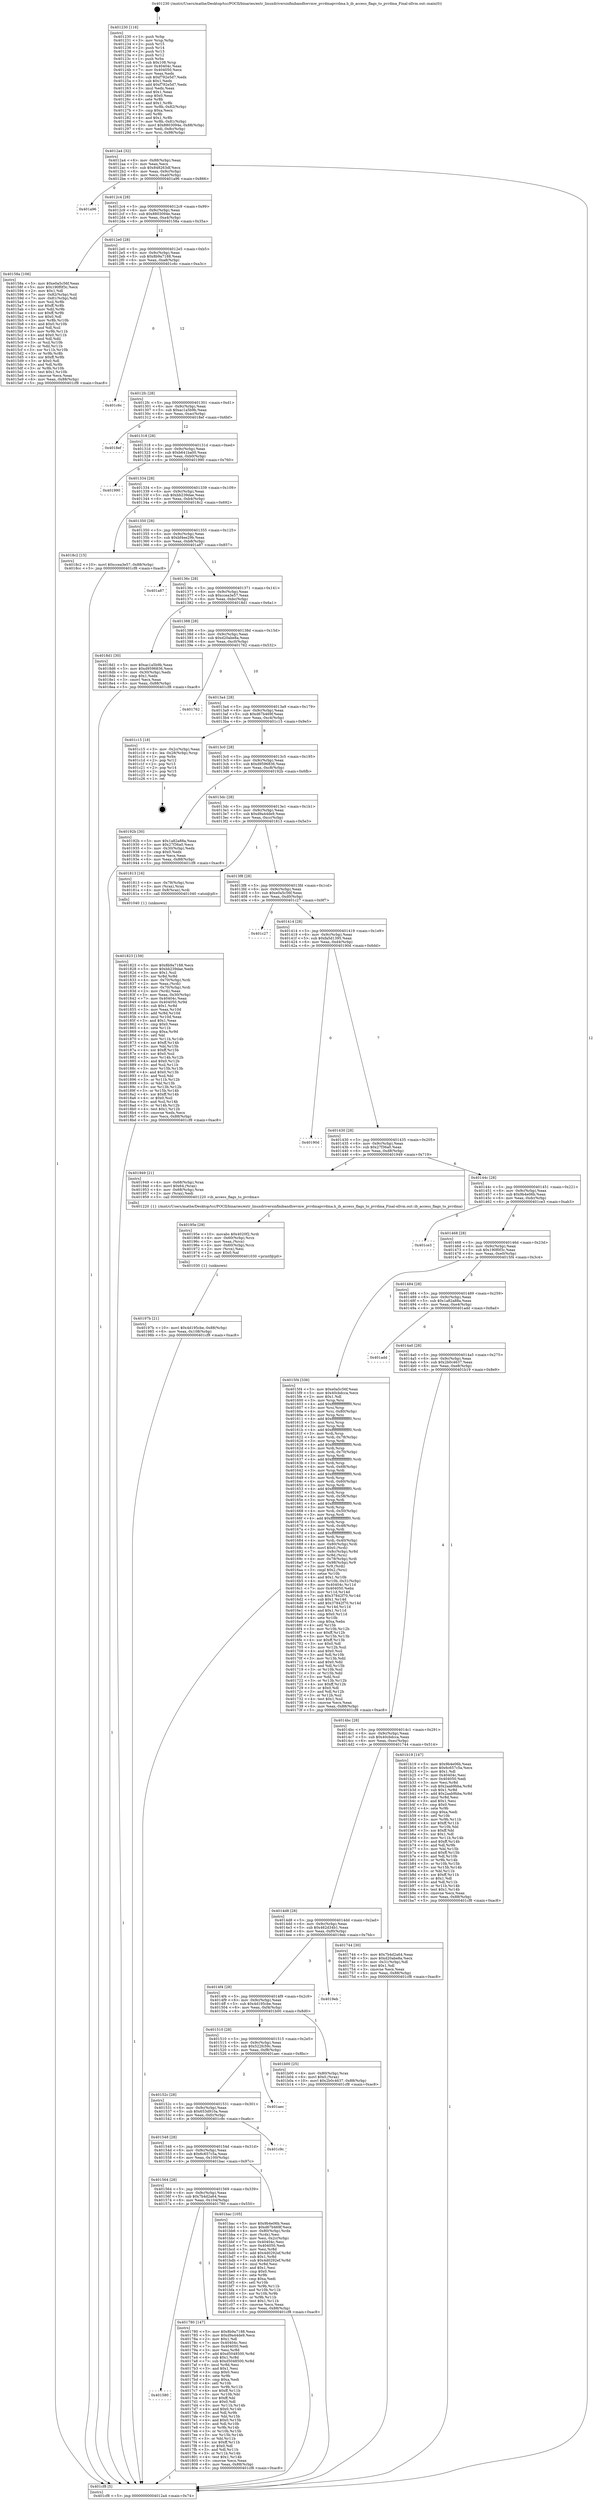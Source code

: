 digraph "0x401230" {
  label = "0x401230 (/mnt/c/Users/mathe/Desktop/tcc/POCII/binaries/extr_linuxdriversinfinibandhwvmw_pvrdmapvrdma.h_ib_access_flags_to_pvrdma_Final-ollvm.out::main(0))"
  labelloc = "t"
  node[shape=record]

  Entry [label="",width=0.3,height=0.3,shape=circle,fillcolor=black,style=filled]
  "0x4012a4" [label="{
     0x4012a4 [32]\l
     | [instrs]\l
     &nbsp;&nbsp;0x4012a4 \<+6\>: mov -0x88(%rbp),%eax\l
     &nbsp;&nbsp;0x4012aa \<+2\>: mov %eax,%ecx\l
     &nbsp;&nbsp;0x4012ac \<+6\>: sub $0x848263df,%ecx\l
     &nbsp;&nbsp;0x4012b2 \<+6\>: mov %eax,-0x9c(%rbp)\l
     &nbsp;&nbsp;0x4012b8 \<+6\>: mov %ecx,-0xa0(%rbp)\l
     &nbsp;&nbsp;0x4012be \<+6\>: je 0000000000401a96 \<main+0x866\>\l
  }"]
  "0x401a96" [label="{
     0x401a96\l
  }", style=dashed]
  "0x4012c4" [label="{
     0x4012c4 [28]\l
     | [instrs]\l
     &nbsp;&nbsp;0x4012c4 \<+5\>: jmp 00000000004012c9 \<main+0x99\>\l
     &nbsp;&nbsp;0x4012c9 \<+6\>: mov -0x9c(%rbp),%eax\l
     &nbsp;&nbsp;0x4012cf \<+5\>: sub $0x8803094e,%eax\l
     &nbsp;&nbsp;0x4012d4 \<+6\>: mov %eax,-0xa4(%rbp)\l
     &nbsp;&nbsp;0x4012da \<+6\>: je 000000000040158a \<main+0x35a\>\l
  }"]
  Exit [label="",width=0.3,height=0.3,shape=circle,fillcolor=black,style=filled,peripheries=2]
  "0x40158a" [label="{
     0x40158a [106]\l
     | [instrs]\l
     &nbsp;&nbsp;0x40158a \<+5\>: mov $0xe0a5c56f,%eax\l
     &nbsp;&nbsp;0x40158f \<+5\>: mov $0x190f0f3c,%ecx\l
     &nbsp;&nbsp;0x401594 \<+2\>: mov $0x1,%dl\l
     &nbsp;&nbsp;0x401596 \<+7\>: mov -0x82(%rbp),%sil\l
     &nbsp;&nbsp;0x40159d \<+7\>: mov -0x81(%rbp),%dil\l
     &nbsp;&nbsp;0x4015a4 \<+3\>: mov %sil,%r8b\l
     &nbsp;&nbsp;0x4015a7 \<+4\>: xor $0xff,%r8b\l
     &nbsp;&nbsp;0x4015ab \<+3\>: mov %dil,%r9b\l
     &nbsp;&nbsp;0x4015ae \<+4\>: xor $0xff,%r9b\l
     &nbsp;&nbsp;0x4015b2 \<+3\>: xor $0x0,%dl\l
     &nbsp;&nbsp;0x4015b5 \<+3\>: mov %r8b,%r10b\l
     &nbsp;&nbsp;0x4015b8 \<+4\>: and $0x0,%r10b\l
     &nbsp;&nbsp;0x4015bc \<+3\>: and %dl,%sil\l
     &nbsp;&nbsp;0x4015bf \<+3\>: mov %r9b,%r11b\l
     &nbsp;&nbsp;0x4015c2 \<+4\>: and $0x0,%r11b\l
     &nbsp;&nbsp;0x4015c6 \<+3\>: and %dl,%dil\l
     &nbsp;&nbsp;0x4015c9 \<+3\>: or %sil,%r10b\l
     &nbsp;&nbsp;0x4015cc \<+3\>: or %dil,%r11b\l
     &nbsp;&nbsp;0x4015cf \<+3\>: xor %r11b,%r10b\l
     &nbsp;&nbsp;0x4015d2 \<+3\>: or %r9b,%r8b\l
     &nbsp;&nbsp;0x4015d5 \<+4\>: xor $0xff,%r8b\l
     &nbsp;&nbsp;0x4015d9 \<+3\>: or $0x0,%dl\l
     &nbsp;&nbsp;0x4015dc \<+3\>: and %dl,%r8b\l
     &nbsp;&nbsp;0x4015df \<+3\>: or %r8b,%r10b\l
     &nbsp;&nbsp;0x4015e2 \<+4\>: test $0x1,%r10b\l
     &nbsp;&nbsp;0x4015e6 \<+3\>: cmovne %ecx,%eax\l
     &nbsp;&nbsp;0x4015e9 \<+6\>: mov %eax,-0x88(%rbp)\l
     &nbsp;&nbsp;0x4015ef \<+5\>: jmp 0000000000401cf8 \<main+0xac8\>\l
  }"]
  "0x4012e0" [label="{
     0x4012e0 [28]\l
     | [instrs]\l
     &nbsp;&nbsp;0x4012e0 \<+5\>: jmp 00000000004012e5 \<main+0xb5\>\l
     &nbsp;&nbsp;0x4012e5 \<+6\>: mov -0x9c(%rbp),%eax\l
     &nbsp;&nbsp;0x4012eb \<+5\>: sub $0x8b9a7188,%eax\l
     &nbsp;&nbsp;0x4012f0 \<+6\>: mov %eax,-0xa8(%rbp)\l
     &nbsp;&nbsp;0x4012f6 \<+6\>: je 0000000000401c6c \<main+0xa3c\>\l
  }"]
  "0x401cf8" [label="{
     0x401cf8 [5]\l
     | [instrs]\l
     &nbsp;&nbsp;0x401cf8 \<+5\>: jmp 00000000004012a4 \<main+0x74\>\l
  }"]
  "0x401230" [label="{
     0x401230 [116]\l
     | [instrs]\l
     &nbsp;&nbsp;0x401230 \<+1\>: push %rbp\l
     &nbsp;&nbsp;0x401231 \<+3\>: mov %rsp,%rbp\l
     &nbsp;&nbsp;0x401234 \<+2\>: push %r15\l
     &nbsp;&nbsp;0x401236 \<+2\>: push %r14\l
     &nbsp;&nbsp;0x401238 \<+2\>: push %r13\l
     &nbsp;&nbsp;0x40123a \<+2\>: push %r12\l
     &nbsp;&nbsp;0x40123c \<+1\>: push %rbx\l
     &nbsp;&nbsp;0x40123d \<+7\>: sub $0x108,%rsp\l
     &nbsp;&nbsp;0x401244 \<+7\>: mov 0x40404c,%eax\l
     &nbsp;&nbsp;0x40124b \<+7\>: mov 0x404050,%ecx\l
     &nbsp;&nbsp;0x401252 \<+2\>: mov %eax,%edx\l
     &nbsp;&nbsp;0x401254 \<+6\>: sub $0xf792e5d7,%edx\l
     &nbsp;&nbsp;0x40125a \<+3\>: sub $0x1,%edx\l
     &nbsp;&nbsp;0x40125d \<+6\>: add $0xf792e5d7,%edx\l
     &nbsp;&nbsp;0x401263 \<+3\>: imul %edx,%eax\l
     &nbsp;&nbsp;0x401266 \<+3\>: and $0x1,%eax\l
     &nbsp;&nbsp;0x401269 \<+3\>: cmp $0x0,%eax\l
     &nbsp;&nbsp;0x40126c \<+4\>: sete %r8b\l
     &nbsp;&nbsp;0x401270 \<+4\>: and $0x1,%r8b\l
     &nbsp;&nbsp;0x401274 \<+7\>: mov %r8b,-0x82(%rbp)\l
     &nbsp;&nbsp;0x40127b \<+3\>: cmp $0xa,%ecx\l
     &nbsp;&nbsp;0x40127e \<+4\>: setl %r8b\l
     &nbsp;&nbsp;0x401282 \<+4\>: and $0x1,%r8b\l
     &nbsp;&nbsp;0x401286 \<+7\>: mov %r8b,-0x81(%rbp)\l
     &nbsp;&nbsp;0x40128d \<+10\>: movl $0x8803094e,-0x88(%rbp)\l
     &nbsp;&nbsp;0x401297 \<+6\>: mov %edi,-0x8c(%rbp)\l
     &nbsp;&nbsp;0x40129d \<+7\>: mov %rsi,-0x98(%rbp)\l
  }"]
  "0x40197b" [label="{
     0x40197b [21]\l
     | [instrs]\l
     &nbsp;&nbsp;0x40197b \<+10\>: movl $0x4d195cbe,-0x88(%rbp)\l
     &nbsp;&nbsp;0x401985 \<+6\>: mov %eax,-0x108(%rbp)\l
     &nbsp;&nbsp;0x40198b \<+5\>: jmp 0000000000401cf8 \<main+0xac8\>\l
  }"]
  "0x401c6c" [label="{
     0x401c6c\l
  }", style=dashed]
  "0x4012fc" [label="{
     0x4012fc [28]\l
     | [instrs]\l
     &nbsp;&nbsp;0x4012fc \<+5\>: jmp 0000000000401301 \<main+0xd1\>\l
     &nbsp;&nbsp;0x401301 \<+6\>: mov -0x9c(%rbp),%eax\l
     &nbsp;&nbsp;0x401307 \<+5\>: sub $0xac1a5b9b,%eax\l
     &nbsp;&nbsp;0x40130c \<+6\>: mov %eax,-0xac(%rbp)\l
     &nbsp;&nbsp;0x401312 \<+6\>: je 00000000004018ef \<main+0x6bf\>\l
  }"]
  "0x40195e" [label="{
     0x40195e [29]\l
     | [instrs]\l
     &nbsp;&nbsp;0x40195e \<+10\>: movabs $0x4020f2,%rdi\l
     &nbsp;&nbsp;0x401968 \<+4\>: mov -0x60(%rbp),%rcx\l
     &nbsp;&nbsp;0x40196c \<+2\>: mov %eax,(%rcx)\l
     &nbsp;&nbsp;0x40196e \<+4\>: mov -0x60(%rbp),%rcx\l
     &nbsp;&nbsp;0x401972 \<+2\>: mov (%rcx),%esi\l
     &nbsp;&nbsp;0x401974 \<+2\>: mov $0x0,%al\l
     &nbsp;&nbsp;0x401976 \<+5\>: call 0000000000401030 \<printf@plt\>\l
     | [calls]\l
     &nbsp;&nbsp;0x401030 \{1\} (unknown)\l
  }"]
  "0x4018ef" [label="{
     0x4018ef\l
  }", style=dashed]
  "0x401318" [label="{
     0x401318 [28]\l
     | [instrs]\l
     &nbsp;&nbsp;0x401318 \<+5\>: jmp 000000000040131d \<main+0xed\>\l
     &nbsp;&nbsp;0x40131d \<+6\>: mov -0x9c(%rbp),%eax\l
     &nbsp;&nbsp;0x401323 \<+5\>: sub $0xb641ba00,%eax\l
     &nbsp;&nbsp;0x401328 \<+6\>: mov %eax,-0xb0(%rbp)\l
     &nbsp;&nbsp;0x40132e \<+6\>: je 0000000000401990 \<main+0x760\>\l
  }"]
  "0x401823" [label="{
     0x401823 [159]\l
     | [instrs]\l
     &nbsp;&nbsp;0x401823 \<+5\>: mov $0x8b9a7188,%ecx\l
     &nbsp;&nbsp;0x401828 \<+5\>: mov $0xbb239dae,%edx\l
     &nbsp;&nbsp;0x40182d \<+3\>: mov $0x1,%sil\l
     &nbsp;&nbsp;0x401830 \<+3\>: xor %r8d,%r8d\l
     &nbsp;&nbsp;0x401833 \<+4\>: mov -0x70(%rbp),%rdi\l
     &nbsp;&nbsp;0x401837 \<+2\>: mov %eax,(%rdi)\l
     &nbsp;&nbsp;0x401839 \<+4\>: mov -0x70(%rbp),%rdi\l
     &nbsp;&nbsp;0x40183d \<+2\>: mov (%rdi),%eax\l
     &nbsp;&nbsp;0x40183f \<+3\>: mov %eax,-0x30(%rbp)\l
     &nbsp;&nbsp;0x401842 \<+7\>: mov 0x40404c,%eax\l
     &nbsp;&nbsp;0x401849 \<+8\>: mov 0x404050,%r9d\l
     &nbsp;&nbsp;0x401851 \<+4\>: sub $0x1,%r8d\l
     &nbsp;&nbsp;0x401855 \<+3\>: mov %eax,%r10d\l
     &nbsp;&nbsp;0x401858 \<+3\>: add %r8d,%r10d\l
     &nbsp;&nbsp;0x40185b \<+4\>: imul %r10d,%eax\l
     &nbsp;&nbsp;0x40185f \<+3\>: and $0x1,%eax\l
     &nbsp;&nbsp;0x401862 \<+3\>: cmp $0x0,%eax\l
     &nbsp;&nbsp;0x401865 \<+4\>: sete %r11b\l
     &nbsp;&nbsp;0x401869 \<+4\>: cmp $0xa,%r9d\l
     &nbsp;&nbsp;0x40186d \<+3\>: setl %bl\l
     &nbsp;&nbsp;0x401870 \<+3\>: mov %r11b,%r14b\l
     &nbsp;&nbsp;0x401873 \<+4\>: xor $0xff,%r14b\l
     &nbsp;&nbsp;0x401877 \<+3\>: mov %bl,%r15b\l
     &nbsp;&nbsp;0x40187a \<+4\>: xor $0xff,%r15b\l
     &nbsp;&nbsp;0x40187e \<+4\>: xor $0x0,%sil\l
     &nbsp;&nbsp;0x401882 \<+3\>: mov %r14b,%r12b\l
     &nbsp;&nbsp;0x401885 \<+4\>: and $0x0,%r12b\l
     &nbsp;&nbsp;0x401889 \<+3\>: and %sil,%r11b\l
     &nbsp;&nbsp;0x40188c \<+3\>: mov %r15b,%r13b\l
     &nbsp;&nbsp;0x40188f \<+4\>: and $0x0,%r13b\l
     &nbsp;&nbsp;0x401893 \<+3\>: and %sil,%bl\l
     &nbsp;&nbsp;0x401896 \<+3\>: or %r11b,%r12b\l
     &nbsp;&nbsp;0x401899 \<+3\>: or %bl,%r13b\l
     &nbsp;&nbsp;0x40189c \<+3\>: xor %r13b,%r12b\l
     &nbsp;&nbsp;0x40189f \<+3\>: or %r15b,%r14b\l
     &nbsp;&nbsp;0x4018a2 \<+4\>: xor $0xff,%r14b\l
     &nbsp;&nbsp;0x4018a6 \<+4\>: or $0x0,%sil\l
     &nbsp;&nbsp;0x4018aa \<+3\>: and %sil,%r14b\l
     &nbsp;&nbsp;0x4018ad \<+3\>: or %r14b,%r12b\l
     &nbsp;&nbsp;0x4018b0 \<+4\>: test $0x1,%r12b\l
     &nbsp;&nbsp;0x4018b4 \<+3\>: cmovne %edx,%ecx\l
     &nbsp;&nbsp;0x4018b7 \<+6\>: mov %ecx,-0x88(%rbp)\l
     &nbsp;&nbsp;0x4018bd \<+5\>: jmp 0000000000401cf8 \<main+0xac8\>\l
  }"]
  "0x401990" [label="{
     0x401990\l
  }", style=dashed]
  "0x401334" [label="{
     0x401334 [28]\l
     | [instrs]\l
     &nbsp;&nbsp;0x401334 \<+5\>: jmp 0000000000401339 \<main+0x109\>\l
     &nbsp;&nbsp;0x401339 \<+6\>: mov -0x9c(%rbp),%eax\l
     &nbsp;&nbsp;0x40133f \<+5\>: sub $0xbb239dae,%eax\l
     &nbsp;&nbsp;0x401344 \<+6\>: mov %eax,-0xb4(%rbp)\l
     &nbsp;&nbsp;0x40134a \<+6\>: je 00000000004018c2 \<main+0x692\>\l
  }"]
  "0x401580" [label="{
     0x401580\l
  }", style=dashed]
  "0x4018c2" [label="{
     0x4018c2 [15]\l
     | [instrs]\l
     &nbsp;&nbsp;0x4018c2 \<+10\>: movl $0xccea3e57,-0x88(%rbp)\l
     &nbsp;&nbsp;0x4018cc \<+5\>: jmp 0000000000401cf8 \<main+0xac8\>\l
  }"]
  "0x401350" [label="{
     0x401350 [28]\l
     | [instrs]\l
     &nbsp;&nbsp;0x401350 \<+5\>: jmp 0000000000401355 \<main+0x125\>\l
     &nbsp;&nbsp;0x401355 \<+6\>: mov -0x9c(%rbp),%eax\l
     &nbsp;&nbsp;0x40135b \<+5\>: sub $0xbf4ee29b,%eax\l
     &nbsp;&nbsp;0x401360 \<+6\>: mov %eax,-0xb8(%rbp)\l
     &nbsp;&nbsp;0x401366 \<+6\>: je 0000000000401a87 \<main+0x857\>\l
  }"]
  "0x401780" [label="{
     0x401780 [147]\l
     | [instrs]\l
     &nbsp;&nbsp;0x401780 \<+5\>: mov $0x8b9a7188,%eax\l
     &nbsp;&nbsp;0x401785 \<+5\>: mov $0xd9a44de9,%ecx\l
     &nbsp;&nbsp;0x40178a \<+2\>: mov $0x1,%dl\l
     &nbsp;&nbsp;0x40178c \<+7\>: mov 0x40404c,%esi\l
     &nbsp;&nbsp;0x401793 \<+7\>: mov 0x404050,%edi\l
     &nbsp;&nbsp;0x40179a \<+3\>: mov %esi,%r8d\l
     &nbsp;&nbsp;0x40179d \<+7\>: add $0xd5048500,%r8d\l
     &nbsp;&nbsp;0x4017a4 \<+4\>: sub $0x1,%r8d\l
     &nbsp;&nbsp;0x4017a8 \<+7\>: sub $0xd5048500,%r8d\l
     &nbsp;&nbsp;0x4017af \<+4\>: imul %r8d,%esi\l
     &nbsp;&nbsp;0x4017b3 \<+3\>: and $0x1,%esi\l
     &nbsp;&nbsp;0x4017b6 \<+3\>: cmp $0x0,%esi\l
     &nbsp;&nbsp;0x4017b9 \<+4\>: sete %r9b\l
     &nbsp;&nbsp;0x4017bd \<+3\>: cmp $0xa,%edi\l
     &nbsp;&nbsp;0x4017c0 \<+4\>: setl %r10b\l
     &nbsp;&nbsp;0x4017c4 \<+3\>: mov %r9b,%r11b\l
     &nbsp;&nbsp;0x4017c7 \<+4\>: xor $0xff,%r11b\l
     &nbsp;&nbsp;0x4017cb \<+3\>: mov %r10b,%bl\l
     &nbsp;&nbsp;0x4017ce \<+3\>: xor $0xff,%bl\l
     &nbsp;&nbsp;0x4017d1 \<+3\>: xor $0x0,%dl\l
     &nbsp;&nbsp;0x4017d4 \<+3\>: mov %r11b,%r14b\l
     &nbsp;&nbsp;0x4017d7 \<+4\>: and $0x0,%r14b\l
     &nbsp;&nbsp;0x4017db \<+3\>: and %dl,%r9b\l
     &nbsp;&nbsp;0x4017de \<+3\>: mov %bl,%r15b\l
     &nbsp;&nbsp;0x4017e1 \<+4\>: and $0x0,%r15b\l
     &nbsp;&nbsp;0x4017e5 \<+3\>: and %dl,%r10b\l
     &nbsp;&nbsp;0x4017e8 \<+3\>: or %r9b,%r14b\l
     &nbsp;&nbsp;0x4017eb \<+3\>: or %r10b,%r15b\l
     &nbsp;&nbsp;0x4017ee \<+3\>: xor %r15b,%r14b\l
     &nbsp;&nbsp;0x4017f1 \<+3\>: or %bl,%r11b\l
     &nbsp;&nbsp;0x4017f4 \<+4\>: xor $0xff,%r11b\l
     &nbsp;&nbsp;0x4017f8 \<+3\>: or $0x0,%dl\l
     &nbsp;&nbsp;0x4017fb \<+3\>: and %dl,%r11b\l
     &nbsp;&nbsp;0x4017fe \<+3\>: or %r11b,%r14b\l
     &nbsp;&nbsp;0x401801 \<+4\>: test $0x1,%r14b\l
     &nbsp;&nbsp;0x401805 \<+3\>: cmovne %ecx,%eax\l
     &nbsp;&nbsp;0x401808 \<+6\>: mov %eax,-0x88(%rbp)\l
     &nbsp;&nbsp;0x40180e \<+5\>: jmp 0000000000401cf8 \<main+0xac8\>\l
  }"]
  "0x401a87" [label="{
     0x401a87\l
  }", style=dashed]
  "0x40136c" [label="{
     0x40136c [28]\l
     | [instrs]\l
     &nbsp;&nbsp;0x40136c \<+5\>: jmp 0000000000401371 \<main+0x141\>\l
     &nbsp;&nbsp;0x401371 \<+6\>: mov -0x9c(%rbp),%eax\l
     &nbsp;&nbsp;0x401377 \<+5\>: sub $0xccea3e57,%eax\l
     &nbsp;&nbsp;0x40137c \<+6\>: mov %eax,-0xbc(%rbp)\l
     &nbsp;&nbsp;0x401382 \<+6\>: je 00000000004018d1 \<main+0x6a1\>\l
  }"]
  "0x401564" [label="{
     0x401564 [28]\l
     | [instrs]\l
     &nbsp;&nbsp;0x401564 \<+5\>: jmp 0000000000401569 \<main+0x339\>\l
     &nbsp;&nbsp;0x401569 \<+6\>: mov -0x9c(%rbp),%eax\l
     &nbsp;&nbsp;0x40156f \<+5\>: sub $0x7b4d2a64,%eax\l
     &nbsp;&nbsp;0x401574 \<+6\>: mov %eax,-0x104(%rbp)\l
     &nbsp;&nbsp;0x40157a \<+6\>: je 0000000000401780 \<main+0x550\>\l
  }"]
  "0x4018d1" [label="{
     0x4018d1 [30]\l
     | [instrs]\l
     &nbsp;&nbsp;0x4018d1 \<+5\>: mov $0xac1a5b9b,%eax\l
     &nbsp;&nbsp;0x4018d6 \<+5\>: mov $0xd9596836,%ecx\l
     &nbsp;&nbsp;0x4018db \<+3\>: mov -0x30(%rbp),%edx\l
     &nbsp;&nbsp;0x4018de \<+3\>: cmp $0x1,%edx\l
     &nbsp;&nbsp;0x4018e1 \<+3\>: cmovl %ecx,%eax\l
     &nbsp;&nbsp;0x4018e4 \<+6\>: mov %eax,-0x88(%rbp)\l
     &nbsp;&nbsp;0x4018ea \<+5\>: jmp 0000000000401cf8 \<main+0xac8\>\l
  }"]
  "0x401388" [label="{
     0x401388 [28]\l
     | [instrs]\l
     &nbsp;&nbsp;0x401388 \<+5\>: jmp 000000000040138d \<main+0x15d\>\l
     &nbsp;&nbsp;0x40138d \<+6\>: mov -0x9c(%rbp),%eax\l
     &nbsp;&nbsp;0x401393 \<+5\>: sub $0xd20abe8a,%eax\l
     &nbsp;&nbsp;0x401398 \<+6\>: mov %eax,-0xc0(%rbp)\l
     &nbsp;&nbsp;0x40139e \<+6\>: je 0000000000401762 \<main+0x532\>\l
  }"]
  "0x401bac" [label="{
     0x401bac [105]\l
     | [instrs]\l
     &nbsp;&nbsp;0x401bac \<+5\>: mov $0x9b4e06b,%eax\l
     &nbsp;&nbsp;0x401bb1 \<+5\>: mov $0xd67b469f,%ecx\l
     &nbsp;&nbsp;0x401bb6 \<+4\>: mov -0x80(%rbp),%rdx\l
     &nbsp;&nbsp;0x401bba \<+2\>: mov (%rdx),%esi\l
     &nbsp;&nbsp;0x401bbc \<+3\>: mov %esi,-0x2c(%rbp)\l
     &nbsp;&nbsp;0x401bbf \<+7\>: mov 0x40404c,%esi\l
     &nbsp;&nbsp;0x401bc6 \<+7\>: mov 0x404050,%edi\l
     &nbsp;&nbsp;0x401bcd \<+3\>: mov %esi,%r8d\l
     &nbsp;&nbsp;0x401bd0 \<+7\>: add $0x4d0292ef,%r8d\l
     &nbsp;&nbsp;0x401bd7 \<+4\>: sub $0x1,%r8d\l
     &nbsp;&nbsp;0x401bdb \<+7\>: sub $0x4d0292ef,%r8d\l
     &nbsp;&nbsp;0x401be2 \<+4\>: imul %r8d,%esi\l
     &nbsp;&nbsp;0x401be6 \<+3\>: and $0x1,%esi\l
     &nbsp;&nbsp;0x401be9 \<+3\>: cmp $0x0,%esi\l
     &nbsp;&nbsp;0x401bec \<+4\>: sete %r9b\l
     &nbsp;&nbsp;0x401bf0 \<+3\>: cmp $0xa,%edi\l
     &nbsp;&nbsp;0x401bf3 \<+4\>: setl %r10b\l
     &nbsp;&nbsp;0x401bf7 \<+3\>: mov %r9b,%r11b\l
     &nbsp;&nbsp;0x401bfa \<+3\>: and %r10b,%r11b\l
     &nbsp;&nbsp;0x401bfd \<+3\>: xor %r10b,%r9b\l
     &nbsp;&nbsp;0x401c00 \<+3\>: or %r9b,%r11b\l
     &nbsp;&nbsp;0x401c03 \<+4\>: test $0x1,%r11b\l
     &nbsp;&nbsp;0x401c07 \<+3\>: cmovne %ecx,%eax\l
     &nbsp;&nbsp;0x401c0a \<+6\>: mov %eax,-0x88(%rbp)\l
     &nbsp;&nbsp;0x401c10 \<+5\>: jmp 0000000000401cf8 \<main+0xac8\>\l
  }"]
  "0x401762" [label="{
     0x401762\l
  }", style=dashed]
  "0x4013a4" [label="{
     0x4013a4 [28]\l
     | [instrs]\l
     &nbsp;&nbsp;0x4013a4 \<+5\>: jmp 00000000004013a9 \<main+0x179\>\l
     &nbsp;&nbsp;0x4013a9 \<+6\>: mov -0x9c(%rbp),%eax\l
     &nbsp;&nbsp;0x4013af \<+5\>: sub $0xd67b469f,%eax\l
     &nbsp;&nbsp;0x4013b4 \<+6\>: mov %eax,-0xc4(%rbp)\l
     &nbsp;&nbsp;0x4013ba \<+6\>: je 0000000000401c15 \<main+0x9e5\>\l
  }"]
  "0x401548" [label="{
     0x401548 [28]\l
     | [instrs]\l
     &nbsp;&nbsp;0x401548 \<+5\>: jmp 000000000040154d \<main+0x31d\>\l
     &nbsp;&nbsp;0x40154d \<+6\>: mov -0x9c(%rbp),%eax\l
     &nbsp;&nbsp;0x401553 \<+5\>: sub $0x6c657c5a,%eax\l
     &nbsp;&nbsp;0x401558 \<+6\>: mov %eax,-0x100(%rbp)\l
     &nbsp;&nbsp;0x40155e \<+6\>: je 0000000000401bac \<main+0x97c\>\l
  }"]
  "0x401c15" [label="{
     0x401c15 [18]\l
     | [instrs]\l
     &nbsp;&nbsp;0x401c15 \<+3\>: mov -0x2c(%rbp),%eax\l
     &nbsp;&nbsp;0x401c18 \<+4\>: lea -0x28(%rbp),%rsp\l
     &nbsp;&nbsp;0x401c1c \<+1\>: pop %rbx\l
     &nbsp;&nbsp;0x401c1d \<+2\>: pop %r12\l
     &nbsp;&nbsp;0x401c1f \<+2\>: pop %r13\l
     &nbsp;&nbsp;0x401c21 \<+2\>: pop %r14\l
     &nbsp;&nbsp;0x401c23 \<+2\>: pop %r15\l
     &nbsp;&nbsp;0x401c25 \<+1\>: pop %rbp\l
     &nbsp;&nbsp;0x401c26 \<+1\>: ret\l
  }"]
  "0x4013c0" [label="{
     0x4013c0 [28]\l
     | [instrs]\l
     &nbsp;&nbsp;0x4013c0 \<+5\>: jmp 00000000004013c5 \<main+0x195\>\l
     &nbsp;&nbsp;0x4013c5 \<+6\>: mov -0x9c(%rbp),%eax\l
     &nbsp;&nbsp;0x4013cb \<+5\>: sub $0xd9596836,%eax\l
     &nbsp;&nbsp;0x4013d0 \<+6\>: mov %eax,-0xc8(%rbp)\l
     &nbsp;&nbsp;0x4013d6 \<+6\>: je 000000000040192b \<main+0x6fb\>\l
  }"]
  "0x401c9c" [label="{
     0x401c9c\l
  }", style=dashed]
  "0x40192b" [label="{
     0x40192b [30]\l
     | [instrs]\l
     &nbsp;&nbsp;0x40192b \<+5\>: mov $0x1a82a88a,%eax\l
     &nbsp;&nbsp;0x401930 \<+5\>: mov $0x27f36a0,%ecx\l
     &nbsp;&nbsp;0x401935 \<+3\>: mov -0x30(%rbp),%edx\l
     &nbsp;&nbsp;0x401938 \<+3\>: cmp $0x0,%edx\l
     &nbsp;&nbsp;0x40193b \<+3\>: cmove %ecx,%eax\l
     &nbsp;&nbsp;0x40193e \<+6\>: mov %eax,-0x88(%rbp)\l
     &nbsp;&nbsp;0x401944 \<+5\>: jmp 0000000000401cf8 \<main+0xac8\>\l
  }"]
  "0x4013dc" [label="{
     0x4013dc [28]\l
     | [instrs]\l
     &nbsp;&nbsp;0x4013dc \<+5\>: jmp 00000000004013e1 \<main+0x1b1\>\l
     &nbsp;&nbsp;0x4013e1 \<+6\>: mov -0x9c(%rbp),%eax\l
     &nbsp;&nbsp;0x4013e7 \<+5\>: sub $0xd9a44de9,%eax\l
     &nbsp;&nbsp;0x4013ec \<+6\>: mov %eax,-0xcc(%rbp)\l
     &nbsp;&nbsp;0x4013f2 \<+6\>: je 0000000000401813 \<main+0x5e3\>\l
  }"]
  "0x40152c" [label="{
     0x40152c [28]\l
     | [instrs]\l
     &nbsp;&nbsp;0x40152c \<+5\>: jmp 0000000000401531 \<main+0x301\>\l
     &nbsp;&nbsp;0x401531 \<+6\>: mov -0x9c(%rbp),%eax\l
     &nbsp;&nbsp;0x401537 \<+5\>: sub $0x653d910a,%eax\l
     &nbsp;&nbsp;0x40153c \<+6\>: mov %eax,-0xfc(%rbp)\l
     &nbsp;&nbsp;0x401542 \<+6\>: je 0000000000401c9c \<main+0xa6c\>\l
  }"]
  "0x401813" [label="{
     0x401813 [16]\l
     | [instrs]\l
     &nbsp;&nbsp;0x401813 \<+4\>: mov -0x78(%rbp),%rax\l
     &nbsp;&nbsp;0x401817 \<+3\>: mov (%rax),%rax\l
     &nbsp;&nbsp;0x40181a \<+4\>: mov 0x8(%rax),%rdi\l
     &nbsp;&nbsp;0x40181e \<+5\>: call 0000000000401040 \<atoi@plt\>\l
     | [calls]\l
     &nbsp;&nbsp;0x401040 \{1\} (unknown)\l
  }"]
  "0x4013f8" [label="{
     0x4013f8 [28]\l
     | [instrs]\l
     &nbsp;&nbsp;0x4013f8 \<+5\>: jmp 00000000004013fd \<main+0x1cd\>\l
     &nbsp;&nbsp;0x4013fd \<+6\>: mov -0x9c(%rbp),%eax\l
     &nbsp;&nbsp;0x401403 \<+5\>: sub $0xe0a5c56f,%eax\l
     &nbsp;&nbsp;0x401408 \<+6\>: mov %eax,-0xd0(%rbp)\l
     &nbsp;&nbsp;0x40140e \<+6\>: je 0000000000401c27 \<main+0x9f7\>\l
  }"]
  "0x401aec" [label="{
     0x401aec\l
  }", style=dashed]
  "0x401c27" [label="{
     0x401c27\l
  }", style=dashed]
  "0x401414" [label="{
     0x401414 [28]\l
     | [instrs]\l
     &nbsp;&nbsp;0x401414 \<+5\>: jmp 0000000000401419 \<main+0x1e9\>\l
     &nbsp;&nbsp;0x401419 \<+6\>: mov -0x9c(%rbp),%eax\l
     &nbsp;&nbsp;0x40141f \<+5\>: sub $0xfa5d1395,%eax\l
     &nbsp;&nbsp;0x401424 \<+6\>: mov %eax,-0xd4(%rbp)\l
     &nbsp;&nbsp;0x40142a \<+6\>: je 000000000040190d \<main+0x6dd\>\l
  }"]
  "0x401510" [label="{
     0x401510 [28]\l
     | [instrs]\l
     &nbsp;&nbsp;0x401510 \<+5\>: jmp 0000000000401515 \<main+0x2e5\>\l
     &nbsp;&nbsp;0x401515 \<+6\>: mov -0x9c(%rbp),%eax\l
     &nbsp;&nbsp;0x40151b \<+5\>: sub $0x522fc59c,%eax\l
     &nbsp;&nbsp;0x401520 \<+6\>: mov %eax,-0xf8(%rbp)\l
     &nbsp;&nbsp;0x401526 \<+6\>: je 0000000000401aec \<main+0x8bc\>\l
  }"]
  "0x40190d" [label="{
     0x40190d\l
  }", style=dashed]
  "0x401430" [label="{
     0x401430 [28]\l
     | [instrs]\l
     &nbsp;&nbsp;0x401430 \<+5\>: jmp 0000000000401435 \<main+0x205\>\l
     &nbsp;&nbsp;0x401435 \<+6\>: mov -0x9c(%rbp),%eax\l
     &nbsp;&nbsp;0x40143b \<+5\>: sub $0x27f36a0,%eax\l
     &nbsp;&nbsp;0x401440 \<+6\>: mov %eax,-0xd8(%rbp)\l
     &nbsp;&nbsp;0x401446 \<+6\>: je 0000000000401949 \<main+0x719\>\l
  }"]
  "0x401b00" [label="{
     0x401b00 [25]\l
     | [instrs]\l
     &nbsp;&nbsp;0x401b00 \<+4\>: mov -0x80(%rbp),%rax\l
     &nbsp;&nbsp;0x401b04 \<+6\>: movl $0x0,(%rax)\l
     &nbsp;&nbsp;0x401b0a \<+10\>: movl $0x2b0c4637,-0x88(%rbp)\l
     &nbsp;&nbsp;0x401b14 \<+5\>: jmp 0000000000401cf8 \<main+0xac8\>\l
  }"]
  "0x401949" [label="{
     0x401949 [21]\l
     | [instrs]\l
     &nbsp;&nbsp;0x401949 \<+4\>: mov -0x68(%rbp),%rax\l
     &nbsp;&nbsp;0x40194d \<+6\>: movl $0x64,(%rax)\l
     &nbsp;&nbsp;0x401953 \<+4\>: mov -0x68(%rbp),%rax\l
     &nbsp;&nbsp;0x401957 \<+2\>: mov (%rax),%edi\l
     &nbsp;&nbsp;0x401959 \<+5\>: call 0000000000401220 \<ib_access_flags_to_pvrdma\>\l
     | [calls]\l
     &nbsp;&nbsp;0x401220 \{1\} (/mnt/c/Users/mathe/Desktop/tcc/POCII/binaries/extr_linuxdriversinfinibandhwvmw_pvrdmapvrdma.h_ib_access_flags_to_pvrdma_Final-ollvm.out::ib_access_flags_to_pvrdma)\l
  }"]
  "0x40144c" [label="{
     0x40144c [28]\l
     | [instrs]\l
     &nbsp;&nbsp;0x40144c \<+5\>: jmp 0000000000401451 \<main+0x221\>\l
     &nbsp;&nbsp;0x401451 \<+6\>: mov -0x9c(%rbp),%eax\l
     &nbsp;&nbsp;0x401457 \<+5\>: sub $0x9b4e06b,%eax\l
     &nbsp;&nbsp;0x40145c \<+6\>: mov %eax,-0xdc(%rbp)\l
     &nbsp;&nbsp;0x401462 \<+6\>: je 0000000000401ce3 \<main+0xab3\>\l
  }"]
  "0x4014f4" [label="{
     0x4014f4 [28]\l
     | [instrs]\l
     &nbsp;&nbsp;0x4014f4 \<+5\>: jmp 00000000004014f9 \<main+0x2c9\>\l
     &nbsp;&nbsp;0x4014f9 \<+6\>: mov -0x9c(%rbp),%eax\l
     &nbsp;&nbsp;0x4014ff \<+5\>: sub $0x4d195cbe,%eax\l
     &nbsp;&nbsp;0x401504 \<+6\>: mov %eax,-0xf4(%rbp)\l
     &nbsp;&nbsp;0x40150a \<+6\>: je 0000000000401b00 \<main+0x8d0\>\l
  }"]
  "0x401ce3" [label="{
     0x401ce3\l
  }", style=dashed]
  "0x401468" [label="{
     0x401468 [28]\l
     | [instrs]\l
     &nbsp;&nbsp;0x401468 \<+5\>: jmp 000000000040146d \<main+0x23d\>\l
     &nbsp;&nbsp;0x40146d \<+6\>: mov -0x9c(%rbp),%eax\l
     &nbsp;&nbsp;0x401473 \<+5\>: sub $0x190f0f3c,%eax\l
     &nbsp;&nbsp;0x401478 \<+6\>: mov %eax,-0xe0(%rbp)\l
     &nbsp;&nbsp;0x40147e \<+6\>: je 00000000004015f4 \<main+0x3c4\>\l
  }"]
  "0x4019eb" [label="{
     0x4019eb\l
  }", style=dashed]
  "0x4015f4" [label="{
     0x4015f4 [336]\l
     | [instrs]\l
     &nbsp;&nbsp;0x4015f4 \<+5\>: mov $0xe0a5c56f,%eax\l
     &nbsp;&nbsp;0x4015f9 \<+5\>: mov $0x40cbdcca,%ecx\l
     &nbsp;&nbsp;0x4015fe \<+2\>: mov $0x1,%dl\l
     &nbsp;&nbsp;0x401600 \<+3\>: mov %rsp,%rsi\l
     &nbsp;&nbsp;0x401603 \<+4\>: add $0xfffffffffffffff0,%rsi\l
     &nbsp;&nbsp;0x401607 \<+3\>: mov %rsi,%rsp\l
     &nbsp;&nbsp;0x40160a \<+4\>: mov %rsi,-0x80(%rbp)\l
     &nbsp;&nbsp;0x40160e \<+3\>: mov %rsp,%rsi\l
     &nbsp;&nbsp;0x401611 \<+4\>: add $0xfffffffffffffff0,%rsi\l
     &nbsp;&nbsp;0x401615 \<+3\>: mov %rsi,%rsp\l
     &nbsp;&nbsp;0x401618 \<+3\>: mov %rsp,%rdi\l
     &nbsp;&nbsp;0x40161b \<+4\>: add $0xfffffffffffffff0,%rdi\l
     &nbsp;&nbsp;0x40161f \<+3\>: mov %rdi,%rsp\l
     &nbsp;&nbsp;0x401622 \<+4\>: mov %rdi,-0x78(%rbp)\l
     &nbsp;&nbsp;0x401626 \<+3\>: mov %rsp,%rdi\l
     &nbsp;&nbsp;0x401629 \<+4\>: add $0xfffffffffffffff0,%rdi\l
     &nbsp;&nbsp;0x40162d \<+3\>: mov %rdi,%rsp\l
     &nbsp;&nbsp;0x401630 \<+4\>: mov %rdi,-0x70(%rbp)\l
     &nbsp;&nbsp;0x401634 \<+3\>: mov %rsp,%rdi\l
     &nbsp;&nbsp;0x401637 \<+4\>: add $0xfffffffffffffff0,%rdi\l
     &nbsp;&nbsp;0x40163b \<+3\>: mov %rdi,%rsp\l
     &nbsp;&nbsp;0x40163e \<+4\>: mov %rdi,-0x68(%rbp)\l
     &nbsp;&nbsp;0x401642 \<+3\>: mov %rsp,%rdi\l
     &nbsp;&nbsp;0x401645 \<+4\>: add $0xfffffffffffffff0,%rdi\l
     &nbsp;&nbsp;0x401649 \<+3\>: mov %rdi,%rsp\l
     &nbsp;&nbsp;0x40164c \<+4\>: mov %rdi,-0x60(%rbp)\l
     &nbsp;&nbsp;0x401650 \<+3\>: mov %rsp,%rdi\l
     &nbsp;&nbsp;0x401653 \<+4\>: add $0xfffffffffffffff0,%rdi\l
     &nbsp;&nbsp;0x401657 \<+3\>: mov %rdi,%rsp\l
     &nbsp;&nbsp;0x40165a \<+4\>: mov %rdi,-0x58(%rbp)\l
     &nbsp;&nbsp;0x40165e \<+3\>: mov %rsp,%rdi\l
     &nbsp;&nbsp;0x401661 \<+4\>: add $0xfffffffffffffff0,%rdi\l
     &nbsp;&nbsp;0x401665 \<+3\>: mov %rdi,%rsp\l
     &nbsp;&nbsp;0x401668 \<+4\>: mov %rdi,-0x50(%rbp)\l
     &nbsp;&nbsp;0x40166c \<+3\>: mov %rsp,%rdi\l
     &nbsp;&nbsp;0x40166f \<+4\>: add $0xfffffffffffffff0,%rdi\l
     &nbsp;&nbsp;0x401673 \<+3\>: mov %rdi,%rsp\l
     &nbsp;&nbsp;0x401676 \<+4\>: mov %rdi,-0x48(%rbp)\l
     &nbsp;&nbsp;0x40167a \<+3\>: mov %rsp,%rdi\l
     &nbsp;&nbsp;0x40167d \<+4\>: add $0xfffffffffffffff0,%rdi\l
     &nbsp;&nbsp;0x401681 \<+3\>: mov %rdi,%rsp\l
     &nbsp;&nbsp;0x401684 \<+4\>: mov %rdi,-0x40(%rbp)\l
     &nbsp;&nbsp;0x401688 \<+4\>: mov -0x80(%rbp),%rdi\l
     &nbsp;&nbsp;0x40168c \<+6\>: movl $0x0,(%rdi)\l
     &nbsp;&nbsp;0x401692 \<+7\>: mov -0x8c(%rbp),%r8d\l
     &nbsp;&nbsp;0x401699 \<+3\>: mov %r8d,(%rsi)\l
     &nbsp;&nbsp;0x40169c \<+4\>: mov -0x78(%rbp),%rdi\l
     &nbsp;&nbsp;0x4016a0 \<+7\>: mov -0x98(%rbp),%r9\l
     &nbsp;&nbsp;0x4016a7 \<+3\>: mov %r9,(%rdi)\l
     &nbsp;&nbsp;0x4016aa \<+3\>: cmpl $0x2,(%rsi)\l
     &nbsp;&nbsp;0x4016ad \<+4\>: setne %r10b\l
     &nbsp;&nbsp;0x4016b1 \<+4\>: and $0x1,%r10b\l
     &nbsp;&nbsp;0x4016b5 \<+4\>: mov %r10b,-0x31(%rbp)\l
     &nbsp;&nbsp;0x4016b9 \<+8\>: mov 0x40404c,%r11d\l
     &nbsp;&nbsp;0x4016c1 \<+7\>: mov 0x404050,%ebx\l
     &nbsp;&nbsp;0x4016c8 \<+3\>: mov %r11d,%r14d\l
     &nbsp;&nbsp;0x4016cb \<+7\>: sub $0x37842f70,%r14d\l
     &nbsp;&nbsp;0x4016d2 \<+4\>: sub $0x1,%r14d\l
     &nbsp;&nbsp;0x4016d6 \<+7\>: add $0x37842f70,%r14d\l
     &nbsp;&nbsp;0x4016dd \<+4\>: imul %r14d,%r11d\l
     &nbsp;&nbsp;0x4016e1 \<+4\>: and $0x1,%r11d\l
     &nbsp;&nbsp;0x4016e5 \<+4\>: cmp $0x0,%r11d\l
     &nbsp;&nbsp;0x4016e9 \<+4\>: sete %r10b\l
     &nbsp;&nbsp;0x4016ed \<+3\>: cmp $0xa,%ebx\l
     &nbsp;&nbsp;0x4016f0 \<+4\>: setl %r15b\l
     &nbsp;&nbsp;0x4016f4 \<+3\>: mov %r10b,%r12b\l
     &nbsp;&nbsp;0x4016f7 \<+4\>: xor $0xff,%r12b\l
     &nbsp;&nbsp;0x4016fb \<+3\>: mov %r15b,%r13b\l
     &nbsp;&nbsp;0x4016fe \<+4\>: xor $0xff,%r13b\l
     &nbsp;&nbsp;0x401702 \<+3\>: xor $0x0,%dl\l
     &nbsp;&nbsp;0x401705 \<+3\>: mov %r12b,%sil\l
     &nbsp;&nbsp;0x401708 \<+4\>: and $0x0,%sil\l
     &nbsp;&nbsp;0x40170c \<+3\>: and %dl,%r10b\l
     &nbsp;&nbsp;0x40170f \<+3\>: mov %r13b,%dil\l
     &nbsp;&nbsp;0x401712 \<+4\>: and $0x0,%dil\l
     &nbsp;&nbsp;0x401716 \<+3\>: and %dl,%r15b\l
     &nbsp;&nbsp;0x401719 \<+3\>: or %r10b,%sil\l
     &nbsp;&nbsp;0x40171c \<+3\>: or %r15b,%dil\l
     &nbsp;&nbsp;0x40171f \<+3\>: xor %dil,%sil\l
     &nbsp;&nbsp;0x401722 \<+3\>: or %r13b,%r12b\l
     &nbsp;&nbsp;0x401725 \<+4\>: xor $0xff,%r12b\l
     &nbsp;&nbsp;0x401729 \<+3\>: or $0x0,%dl\l
     &nbsp;&nbsp;0x40172c \<+3\>: and %dl,%r12b\l
     &nbsp;&nbsp;0x40172f \<+3\>: or %r12b,%sil\l
     &nbsp;&nbsp;0x401732 \<+4\>: test $0x1,%sil\l
     &nbsp;&nbsp;0x401736 \<+3\>: cmovne %ecx,%eax\l
     &nbsp;&nbsp;0x401739 \<+6\>: mov %eax,-0x88(%rbp)\l
     &nbsp;&nbsp;0x40173f \<+5\>: jmp 0000000000401cf8 \<main+0xac8\>\l
  }"]
  "0x401484" [label="{
     0x401484 [28]\l
     | [instrs]\l
     &nbsp;&nbsp;0x401484 \<+5\>: jmp 0000000000401489 \<main+0x259\>\l
     &nbsp;&nbsp;0x401489 \<+6\>: mov -0x9c(%rbp),%eax\l
     &nbsp;&nbsp;0x40148f \<+5\>: sub $0x1a82a88a,%eax\l
     &nbsp;&nbsp;0x401494 \<+6\>: mov %eax,-0xe4(%rbp)\l
     &nbsp;&nbsp;0x40149a \<+6\>: je 0000000000401add \<main+0x8ad\>\l
  }"]
  "0x4014d8" [label="{
     0x4014d8 [28]\l
     | [instrs]\l
     &nbsp;&nbsp;0x4014d8 \<+5\>: jmp 00000000004014dd \<main+0x2ad\>\l
     &nbsp;&nbsp;0x4014dd \<+6\>: mov -0x9c(%rbp),%eax\l
     &nbsp;&nbsp;0x4014e3 \<+5\>: sub $0x462d34b1,%eax\l
     &nbsp;&nbsp;0x4014e8 \<+6\>: mov %eax,-0xf0(%rbp)\l
     &nbsp;&nbsp;0x4014ee \<+6\>: je 00000000004019eb \<main+0x7bb\>\l
  }"]
  "0x401744" [label="{
     0x401744 [30]\l
     | [instrs]\l
     &nbsp;&nbsp;0x401744 \<+5\>: mov $0x7b4d2a64,%eax\l
     &nbsp;&nbsp;0x401749 \<+5\>: mov $0xd20abe8a,%ecx\l
     &nbsp;&nbsp;0x40174e \<+3\>: mov -0x31(%rbp),%dl\l
     &nbsp;&nbsp;0x401751 \<+3\>: test $0x1,%dl\l
     &nbsp;&nbsp;0x401754 \<+3\>: cmovne %ecx,%eax\l
     &nbsp;&nbsp;0x401757 \<+6\>: mov %eax,-0x88(%rbp)\l
     &nbsp;&nbsp;0x40175d \<+5\>: jmp 0000000000401cf8 \<main+0xac8\>\l
  }"]
  "0x401add" [label="{
     0x401add\l
  }", style=dashed]
  "0x4014a0" [label="{
     0x4014a0 [28]\l
     | [instrs]\l
     &nbsp;&nbsp;0x4014a0 \<+5\>: jmp 00000000004014a5 \<main+0x275\>\l
     &nbsp;&nbsp;0x4014a5 \<+6\>: mov -0x9c(%rbp),%eax\l
     &nbsp;&nbsp;0x4014ab \<+5\>: sub $0x2b0c4637,%eax\l
     &nbsp;&nbsp;0x4014b0 \<+6\>: mov %eax,-0xe8(%rbp)\l
     &nbsp;&nbsp;0x4014b6 \<+6\>: je 0000000000401b19 \<main+0x8e9\>\l
  }"]
  "0x4014bc" [label="{
     0x4014bc [28]\l
     | [instrs]\l
     &nbsp;&nbsp;0x4014bc \<+5\>: jmp 00000000004014c1 \<main+0x291\>\l
     &nbsp;&nbsp;0x4014c1 \<+6\>: mov -0x9c(%rbp),%eax\l
     &nbsp;&nbsp;0x4014c7 \<+5\>: sub $0x40cbdcca,%eax\l
     &nbsp;&nbsp;0x4014cc \<+6\>: mov %eax,-0xec(%rbp)\l
     &nbsp;&nbsp;0x4014d2 \<+6\>: je 0000000000401744 \<main+0x514\>\l
  }"]
  "0x401b19" [label="{
     0x401b19 [147]\l
     | [instrs]\l
     &nbsp;&nbsp;0x401b19 \<+5\>: mov $0x9b4e06b,%eax\l
     &nbsp;&nbsp;0x401b1e \<+5\>: mov $0x6c657c5a,%ecx\l
     &nbsp;&nbsp;0x401b23 \<+2\>: mov $0x1,%dl\l
     &nbsp;&nbsp;0x401b25 \<+7\>: mov 0x40404c,%esi\l
     &nbsp;&nbsp;0x401b2c \<+7\>: mov 0x404050,%edi\l
     &nbsp;&nbsp;0x401b33 \<+3\>: mov %esi,%r8d\l
     &nbsp;&nbsp;0x401b36 \<+7\>: sub $0x2aab9bba,%r8d\l
     &nbsp;&nbsp;0x401b3d \<+4\>: sub $0x1,%r8d\l
     &nbsp;&nbsp;0x401b41 \<+7\>: add $0x2aab9bba,%r8d\l
     &nbsp;&nbsp;0x401b48 \<+4\>: imul %r8d,%esi\l
     &nbsp;&nbsp;0x401b4c \<+3\>: and $0x1,%esi\l
     &nbsp;&nbsp;0x401b4f \<+3\>: cmp $0x0,%esi\l
     &nbsp;&nbsp;0x401b52 \<+4\>: sete %r9b\l
     &nbsp;&nbsp;0x401b56 \<+3\>: cmp $0xa,%edi\l
     &nbsp;&nbsp;0x401b59 \<+4\>: setl %r10b\l
     &nbsp;&nbsp;0x401b5d \<+3\>: mov %r9b,%r11b\l
     &nbsp;&nbsp;0x401b60 \<+4\>: xor $0xff,%r11b\l
     &nbsp;&nbsp;0x401b64 \<+3\>: mov %r10b,%bl\l
     &nbsp;&nbsp;0x401b67 \<+3\>: xor $0xff,%bl\l
     &nbsp;&nbsp;0x401b6a \<+3\>: xor $0x1,%dl\l
     &nbsp;&nbsp;0x401b6d \<+3\>: mov %r11b,%r14b\l
     &nbsp;&nbsp;0x401b70 \<+4\>: and $0xff,%r14b\l
     &nbsp;&nbsp;0x401b74 \<+3\>: and %dl,%r9b\l
     &nbsp;&nbsp;0x401b77 \<+3\>: mov %bl,%r15b\l
     &nbsp;&nbsp;0x401b7a \<+4\>: and $0xff,%r15b\l
     &nbsp;&nbsp;0x401b7e \<+3\>: and %dl,%r10b\l
     &nbsp;&nbsp;0x401b81 \<+3\>: or %r9b,%r14b\l
     &nbsp;&nbsp;0x401b84 \<+3\>: or %r10b,%r15b\l
     &nbsp;&nbsp;0x401b87 \<+3\>: xor %r15b,%r14b\l
     &nbsp;&nbsp;0x401b8a \<+3\>: or %bl,%r11b\l
     &nbsp;&nbsp;0x401b8d \<+4\>: xor $0xff,%r11b\l
     &nbsp;&nbsp;0x401b91 \<+3\>: or $0x1,%dl\l
     &nbsp;&nbsp;0x401b94 \<+3\>: and %dl,%r11b\l
     &nbsp;&nbsp;0x401b97 \<+3\>: or %r11b,%r14b\l
     &nbsp;&nbsp;0x401b9a \<+4\>: test $0x1,%r14b\l
     &nbsp;&nbsp;0x401b9e \<+3\>: cmovne %ecx,%eax\l
     &nbsp;&nbsp;0x401ba1 \<+6\>: mov %eax,-0x88(%rbp)\l
     &nbsp;&nbsp;0x401ba7 \<+5\>: jmp 0000000000401cf8 \<main+0xac8\>\l
  }"]
  Entry -> "0x401230" [label=" 1"]
  "0x4012a4" -> "0x401a96" [label=" 0"]
  "0x4012a4" -> "0x4012c4" [label=" 13"]
  "0x401c15" -> Exit [label=" 1"]
  "0x4012c4" -> "0x40158a" [label=" 1"]
  "0x4012c4" -> "0x4012e0" [label=" 12"]
  "0x40158a" -> "0x401cf8" [label=" 1"]
  "0x401230" -> "0x4012a4" [label=" 1"]
  "0x401cf8" -> "0x4012a4" [label=" 12"]
  "0x401bac" -> "0x401cf8" [label=" 1"]
  "0x4012e0" -> "0x401c6c" [label=" 0"]
  "0x4012e0" -> "0x4012fc" [label=" 12"]
  "0x401b19" -> "0x401cf8" [label=" 1"]
  "0x4012fc" -> "0x4018ef" [label=" 0"]
  "0x4012fc" -> "0x401318" [label=" 12"]
  "0x401b00" -> "0x401cf8" [label=" 1"]
  "0x401318" -> "0x401990" [label=" 0"]
  "0x401318" -> "0x401334" [label=" 12"]
  "0x40197b" -> "0x401cf8" [label=" 1"]
  "0x401334" -> "0x4018c2" [label=" 1"]
  "0x401334" -> "0x401350" [label=" 11"]
  "0x40195e" -> "0x40197b" [label=" 1"]
  "0x401350" -> "0x401a87" [label=" 0"]
  "0x401350" -> "0x40136c" [label=" 11"]
  "0x401949" -> "0x40195e" [label=" 1"]
  "0x40136c" -> "0x4018d1" [label=" 1"]
  "0x40136c" -> "0x401388" [label=" 10"]
  "0x4018d1" -> "0x401cf8" [label=" 1"]
  "0x401388" -> "0x401762" [label=" 0"]
  "0x401388" -> "0x4013a4" [label=" 10"]
  "0x4018c2" -> "0x401cf8" [label=" 1"]
  "0x4013a4" -> "0x401c15" [label=" 1"]
  "0x4013a4" -> "0x4013c0" [label=" 9"]
  "0x401813" -> "0x401823" [label=" 1"]
  "0x4013c0" -> "0x40192b" [label=" 1"]
  "0x4013c0" -> "0x4013dc" [label=" 8"]
  "0x401780" -> "0x401cf8" [label=" 1"]
  "0x4013dc" -> "0x401813" [label=" 1"]
  "0x4013dc" -> "0x4013f8" [label=" 7"]
  "0x401564" -> "0x401780" [label=" 1"]
  "0x4013f8" -> "0x401c27" [label=" 0"]
  "0x4013f8" -> "0x401414" [label=" 7"]
  "0x40192b" -> "0x401cf8" [label=" 1"]
  "0x401414" -> "0x40190d" [label=" 0"]
  "0x401414" -> "0x401430" [label=" 7"]
  "0x401548" -> "0x401bac" [label=" 1"]
  "0x401430" -> "0x401949" [label=" 1"]
  "0x401430" -> "0x40144c" [label=" 6"]
  "0x401823" -> "0x401cf8" [label=" 1"]
  "0x40144c" -> "0x401ce3" [label=" 0"]
  "0x40144c" -> "0x401468" [label=" 6"]
  "0x40152c" -> "0x401c9c" [label=" 0"]
  "0x401468" -> "0x4015f4" [label=" 1"]
  "0x401468" -> "0x401484" [label=" 5"]
  "0x401564" -> "0x401580" [label=" 0"]
  "0x4015f4" -> "0x401cf8" [label=" 1"]
  "0x401510" -> "0x401aec" [label=" 0"]
  "0x401484" -> "0x401add" [label=" 0"]
  "0x401484" -> "0x4014a0" [label=" 5"]
  "0x401548" -> "0x401564" [label=" 1"]
  "0x4014a0" -> "0x401b19" [label=" 1"]
  "0x4014a0" -> "0x4014bc" [label=" 4"]
  "0x4014f4" -> "0x401510" [label=" 2"]
  "0x4014bc" -> "0x401744" [label=" 1"]
  "0x4014bc" -> "0x4014d8" [label=" 3"]
  "0x401744" -> "0x401cf8" [label=" 1"]
  "0x401510" -> "0x40152c" [label=" 2"]
  "0x4014d8" -> "0x4019eb" [label=" 0"]
  "0x4014d8" -> "0x4014f4" [label=" 3"]
  "0x40152c" -> "0x401548" [label=" 2"]
  "0x4014f4" -> "0x401b00" [label=" 1"]
}
